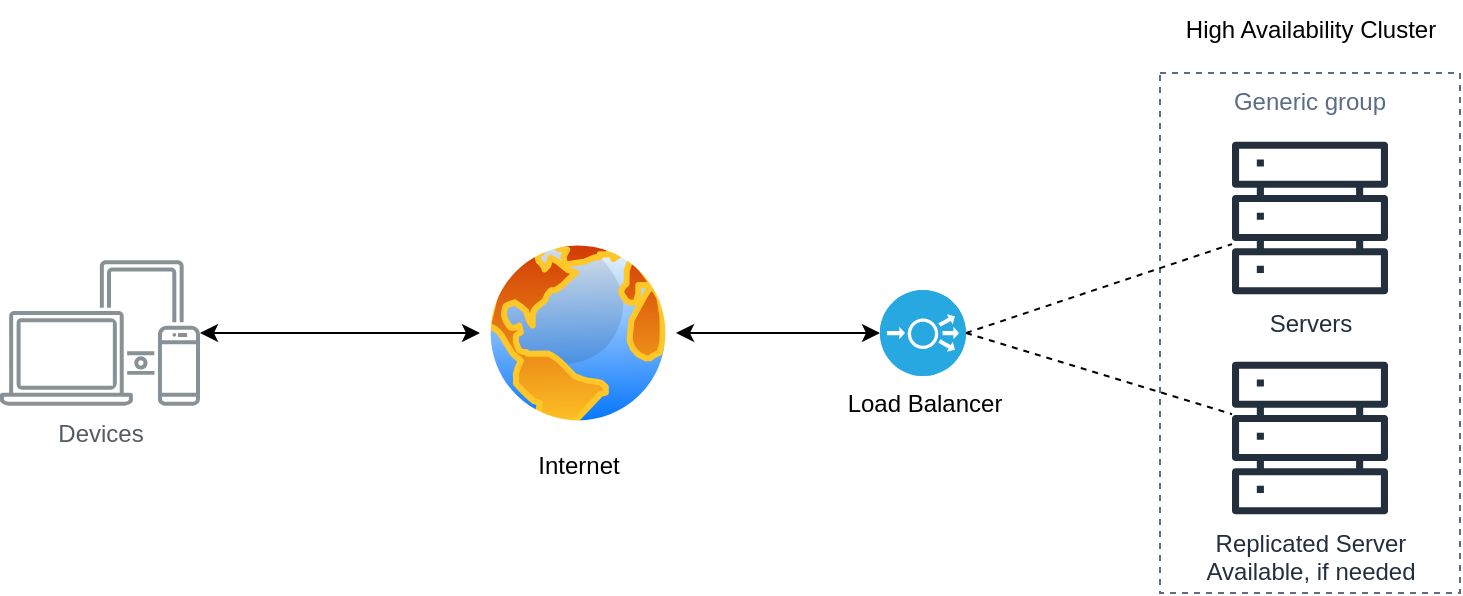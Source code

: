 <mxfile version="22.1.21" type="device">
  <diagram name="Page-1" id="a_2zBZ4n318EO-mdfCxu">
    <mxGraphModel dx="954" dy="727" grid="1" gridSize="10" guides="1" tooltips="1" connect="1" arrows="1" fold="1" page="1" pageScale="1" pageWidth="900" pageHeight="1600" math="0" shadow="0">
      <root>
        <mxCell id="0" />
        <mxCell id="1" parent="0" />
        <mxCell id="L7kzF7MnBR2w9tw-skOZ-1" value="Devices" style="sketch=0;outlineConnect=0;gradientColor=none;fontColor=#545B64;strokeColor=none;fillColor=#879196;dashed=0;verticalLabelPosition=bottom;verticalAlign=top;align=center;html=1;fontSize=12;fontStyle=0;aspect=fixed;shape=mxgraph.aws4.illustration_devices;pointerEvents=1" vertex="1" parent="1">
          <mxGeometry x="120" y="300" width="100" height="73" as="geometry" />
        </mxCell>
        <mxCell id="L7kzF7MnBR2w9tw-skOZ-2" value="Internet" style="image;aspect=fixed;perimeter=ellipsePerimeter;html=1;align=center;shadow=0;dashed=0;spacingTop=3;image=img/lib/active_directory/internet_globe.svg;" vertex="1" parent="1">
          <mxGeometry x="360" y="287.5" width="98" height="98" as="geometry" />
        </mxCell>
        <mxCell id="L7kzF7MnBR2w9tw-skOZ-4" value="Load Balancer" style="fillColor=#28A8E0;verticalLabelPosition=bottom;sketch=0;html=1;strokeColor=#ffffff;verticalAlign=top;align=center;points=[[0.145,0.145,0],[0.5,0,0],[0.855,0.145,0],[1,0.5,0],[0.855,0.855,0],[0.5,1,0],[0.145,0.855,0],[0,0.5,0]];pointerEvents=1;shape=mxgraph.cisco_safe.compositeIcon;bgIcon=ellipse;resIcon=mxgraph.cisco_safe.capability.load_balancer;" vertex="1" parent="1">
          <mxGeometry x="560" y="315" width="43" height="43" as="geometry" />
        </mxCell>
        <mxCell id="L7kzF7MnBR2w9tw-skOZ-5" value="Generic group" style="fillColor=none;strokeColor=#5A6C86;dashed=1;verticalAlign=top;fontStyle=0;fontColor=#5A6C86;whiteSpace=wrap;html=1;" vertex="1" parent="1">
          <mxGeometry x="700" y="206.5" width="150" height="260" as="geometry" />
        </mxCell>
        <mxCell id="L7kzF7MnBR2w9tw-skOZ-6" value="Servers" style="sketch=0;outlineConnect=0;fontColor=#232F3E;gradientColor=none;fillColor=#232F3D;strokeColor=none;dashed=0;verticalLabelPosition=bottom;verticalAlign=top;align=center;html=1;fontSize=12;fontStyle=0;aspect=fixed;pointerEvents=1;shape=mxgraph.aws4.servers;" vertex="1" parent="1">
          <mxGeometry x="736" y="240" width="78" height="78" as="geometry" />
        </mxCell>
        <mxCell id="L7kzF7MnBR2w9tw-skOZ-7" value="Replicated Server&lt;br&gt;Available, if needed" style="sketch=0;outlineConnect=0;fontColor=#232F3E;gradientColor=none;fillColor=#232F3D;strokeColor=none;dashed=0;verticalLabelPosition=bottom;verticalAlign=top;align=center;html=1;fontSize=12;fontStyle=0;aspect=fixed;pointerEvents=1;shape=mxgraph.aws4.servers;" vertex="1" parent="1">
          <mxGeometry x="736" y="350" width="78" height="78" as="geometry" />
        </mxCell>
        <mxCell id="L7kzF7MnBR2w9tw-skOZ-8" value="" style="endArrow=classic;startArrow=classic;html=1;rounded=0;entryX=0;entryY=0.5;entryDx=0;entryDy=0;" edge="1" parent="1" source="L7kzF7MnBR2w9tw-skOZ-1" target="L7kzF7MnBR2w9tw-skOZ-2">
          <mxGeometry width="50" height="50" relative="1" as="geometry">
            <mxPoint x="140" y="520" as="sourcePoint" />
            <mxPoint x="190" y="470" as="targetPoint" />
          </mxGeometry>
        </mxCell>
        <mxCell id="L7kzF7MnBR2w9tw-skOZ-9" value="" style="endArrow=classic;startArrow=classic;html=1;rounded=0;entryX=0;entryY=0.5;entryDx=0;entryDy=0;entryPerimeter=0;exitX=1;exitY=0.5;exitDx=0;exitDy=0;" edge="1" parent="1" source="L7kzF7MnBR2w9tw-skOZ-2" target="L7kzF7MnBR2w9tw-skOZ-4">
          <mxGeometry width="50" height="50" relative="1" as="geometry">
            <mxPoint x="470" y="510" as="sourcePoint" />
            <mxPoint x="520" y="460" as="targetPoint" />
          </mxGeometry>
        </mxCell>
        <mxCell id="L7kzF7MnBR2w9tw-skOZ-10" value="" style="endArrow=none;dashed=1;html=1;rounded=0;exitX=1;exitY=0.5;exitDx=0;exitDy=0;exitPerimeter=0;" edge="1" parent="1" source="L7kzF7MnBR2w9tw-skOZ-4" target="L7kzF7MnBR2w9tw-skOZ-6">
          <mxGeometry width="50" height="50" relative="1" as="geometry">
            <mxPoint x="670" y="330" as="sourcePoint" />
            <mxPoint x="720" y="280" as="targetPoint" />
          </mxGeometry>
        </mxCell>
        <mxCell id="L7kzF7MnBR2w9tw-skOZ-11" value="" style="endArrow=none;dashed=1;html=1;rounded=0;exitX=1;exitY=0.5;exitDx=0;exitDy=0;exitPerimeter=0;" edge="1" parent="1" source="L7kzF7MnBR2w9tw-skOZ-4" target="L7kzF7MnBR2w9tw-skOZ-7">
          <mxGeometry width="50" height="50" relative="1" as="geometry">
            <mxPoint x="440" y="470" as="sourcePoint" />
            <mxPoint x="490" y="420" as="targetPoint" />
          </mxGeometry>
        </mxCell>
        <mxCell id="L7kzF7MnBR2w9tw-skOZ-12" value="High Availability Cluster" style="text;html=1;align=center;verticalAlign=middle;resizable=0;points=[];autosize=1;strokeColor=none;fillColor=none;" vertex="1" parent="1">
          <mxGeometry x="700" y="170" width="150" height="30" as="geometry" />
        </mxCell>
      </root>
    </mxGraphModel>
  </diagram>
</mxfile>
